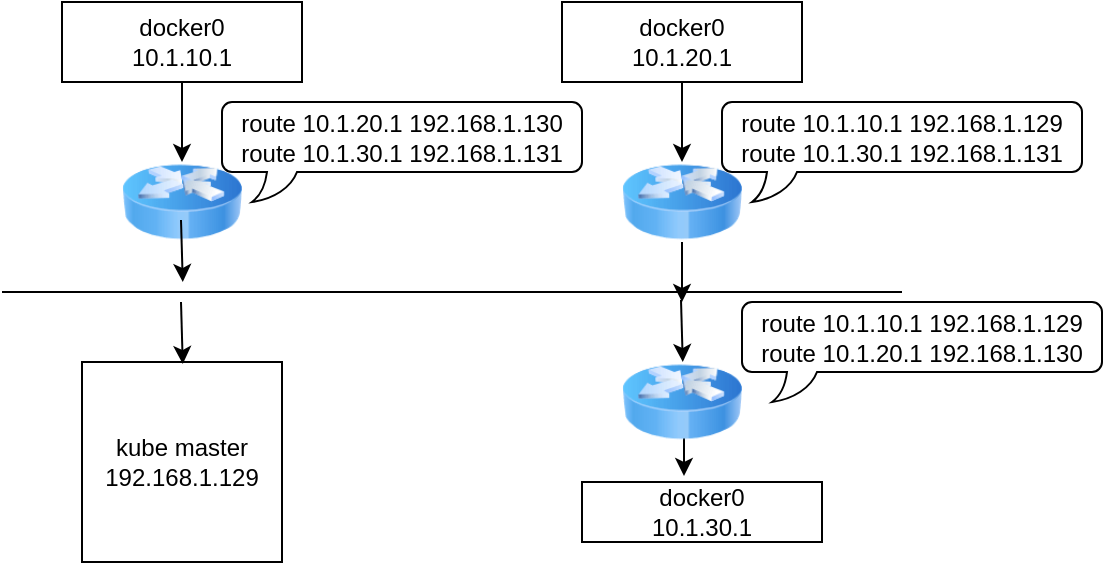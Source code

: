 <mxfile version="20.2.0" type="github">
  <diagram id="mLFEBqNeGUAd6XuBL_M2" name="Page-1">
    <mxGraphModel dx="1422" dy="762" grid="1" gridSize="10" guides="1" tooltips="1" connect="1" arrows="1" fold="1" page="1" pageScale="1" pageWidth="827" pageHeight="1169" math="0" shadow="0">
      <root>
        <mxCell id="0" />
        <mxCell id="1" parent="0" />
        <mxCell id="-SALmHF40oOUEVN--sRl-14" style="edgeStyle=orthogonalEdgeStyle;rounded=0;orthogonalLoop=1;jettySize=auto;html=1;exitX=0.5;exitY=1;exitDx=0;exitDy=0;entryX=0.5;entryY=0;entryDx=0;entryDy=0;" edge="1" parent="1" source="-zqlxDxZ_m39ix5nPBGp-1" target="-SALmHF40oOUEVN--sRl-5">
          <mxGeometry relative="1" as="geometry" />
        </mxCell>
        <mxCell id="-zqlxDxZ_m39ix5nPBGp-1" value="docker0&lt;br&gt;10.1.10.1" style="rounded=0;whiteSpace=wrap;html=1;" parent="1" vertex="1">
          <mxGeometry x="240" y="230" width="120" height="40" as="geometry" />
        </mxCell>
        <mxCell id="-zqlxDxZ_m39ix5nPBGp-23" style="edgeStyle=orthogonalEdgeStyle;rounded=0;orthogonalLoop=1;jettySize=auto;html=1;exitX=0.5;exitY=1;exitDx=0;exitDy=0;entryX=0.5;entryY=0;entryDx=0;entryDy=0;" parent="1" source="-zqlxDxZ_m39ix5nPBGp-2" edge="1">
          <mxGeometry relative="1" as="geometry">
            <mxPoint x="550" y="310" as="targetPoint" />
          </mxGeometry>
        </mxCell>
        <mxCell id="-zqlxDxZ_m39ix5nPBGp-2" value="docker0&lt;br&gt;10.1.20.1" style="rounded=0;whiteSpace=wrap;html=1;" parent="1" vertex="1">
          <mxGeometry x="490" y="230" width="120" height="40" as="geometry" />
        </mxCell>
        <mxCell id="-zqlxDxZ_m39ix5nPBGp-8" value="kube master&lt;br&gt;192.168.1.129" style="whiteSpace=wrap;html=1;aspect=fixed;" parent="1" vertex="1">
          <mxGeometry x="250" y="410" width="100" height="100" as="geometry" />
        </mxCell>
        <mxCell id="-zqlxDxZ_m39ix5nPBGp-26" style="edgeStyle=orthogonalEdgeStyle;rounded=0;orthogonalLoop=1;jettySize=auto;html=1;exitX=0.5;exitY=1;exitDx=0;exitDy=0;entryX=0.425;entryY=-0.1;entryDx=0;entryDy=0;entryPerimeter=0;" parent="1" target="-zqlxDxZ_m39ix5nPBGp-10" edge="1">
          <mxGeometry relative="1" as="geometry">
            <mxPoint x="550" y="440" as="sourcePoint" />
          </mxGeometry>
        </mxCell>
        <mxCell id="-zqlxDxZ_m39ix5nPBGp-10" value="docker0&lt;br&gt;10.1.30.1" style="rounded=0;whiteSpace=wrap;html=1;" parent="1" vertex="1">
          <mxGeometry x="500" y="470" width="120" height="30" as="geometry" />
        </mxCell>
        <mxCell id="-zqlxDxZ_m39ix5nPBGp-17" value="" style="line;strokeWidth=1;rotatable=0;dashed=0;labelPosition=right;align=left;verticalAlign=middle;spacingTop=0;spacingLeft=6;points=[];portConstraint=eastwest;" parent="1" vertex="1">
          <mxGeometry x="210" y="370" width="450" height="10" as="geometry" />
        </mxCell>
        <mxCell id="-zqlxDxZ_m39ix5nPBGp-27" value="" style="endArrow=classic;html=1;rounded=0;entryX=0.5;entryY=0;entryDx=0;entryDy=0;exitX=0.187;exitY=0.9;exitDx=0;exitDy=0;exitPerimeter=0;" parent="1" edge="1">
          <mxGeometry width="50" height="50" relative="1" as="geometry">
            <mxPoint x="549.5" y="379" as="sourcePoint" />
            <mxPoint x="550.39" y="410" as="targetPoint" />
          </mxGeometry>
        </mxCell>
        <mxCell id="-SALmHF40oOUEVN--sRl-5" value="" style="image;html=1;image=img/lib/clip_art/networking/Router_Icon_128x128.png" vertex="1" parent="1">
          <mxGeometry x="270" y="310" width="60" height="40" as="geometry" />
        </mxCell>
        <mxCell id="-SALmHF40oOUEVN--sRl-18" style="edgeStyle=orthogonalEdgeStyle;rounded=0;orthogonalLoop=1;jettySize=auto;html=1;exitX=0.5;exitY=1;exitDx=0;exitDy=0;" edge="1" parent="1" source="-SALmHF40oOUEVN--sRl-6">
          <mxGeometry relative="1" as="geometry">
            <mxPoint x="550" y="380" as="targetPoint" />
          </mxGeometry>
        </mxCell>
        <mxCell id="-SALmHF40oOUEVN--sRl-6" value="" style="image;html=1;image=img/lib/clip_art/networking/Router_Icon_128x128.png" vertex="1" parent="1">
          <mxGeometry x="520" y="310" width="60" height="40" as="geometry" />
        </mxCell>
        <mxCell id="-SALmHF40oOUEVN--sRl-7" value="" style="image;html=1;image=img/lib/clip_art/networking/Router_Icon_128x128.png" vertex="1" parent="1">
          <mxGeometry x="520" y="410" width="60" height="40" as="geometry" />
        </mxCell>
        <mxCell id="-SALmHF40oOUEVN--sRl-11" value="route 10.1.10.1 192.168.1.129&lt;br&gt;route 10.1.20.1 192.168.1.130" style="whiteSpace=wrap;html=1;shape=mxgraph.basic.roundRectCallout;dx=30;dy=15;size=5;boundedLbl=1;" vertex="1" parent="1">
          <mxGeometry x="580" y="380" width="180" height="50" as="geometry" />
        </mxCell>
        <mxCell id="-SALmHF40oOUEVN--sRl-12" value="route 10.1.10.1 192.168.1.129&lt;br&gt;route 10.1.30.1 192.168.1.131" style="whiteSpace=wrap;html=1;shape=mxgraph.basic.roundRectCallout;dx=30;dy=15;size=5;boundedLbl=1;" vertex="1" parent="1">
          <mxGeometry x="570" y="280" width="180" height="50" as="geometry" />
        </mxCell>
        <mxCell id="-SALmHF40oOUEVN--sRl-13" value="route 10.1.20.1 192.168.1.130&lt;br&gt;route 10.1.30.1 192.168.1.131" style="whiteSpace=wrap;html=1;shape=mxgraph.basic.roundRectCallout;dx=30;dy=15;size=5;boundedLbl=1;" vertex="1" parent="1">
          <mxGeometry x="320" y="280" width="180" height="50" as="geometry" />
        </mxCell>
        <mxCell id="-SALmHF40oOUEVN--sRl-15" value="" style="endArrow=classic;html=1;rounded=0;entryX=0.5;entryY=0;entryDx=0;entryDy=0;exitX=0.187;exitY=0.9;exitDx=0;exitDy=0;exitPerimeter=0;" edge="1" parent="1">
          <mxGeometry width="50" height="50" relative="1" as="geometry">
            <mxPoint x="299.5" y="380" as="sourcePoint" />
            <mxPoint x="300.39" y="411" as="targetPoint" />
          </mxGeometry>
        </mxCell>
        <mxCell id="-SALmHF40oOUEVN--sRl-16" value="" style="endArrow=classic;html=1;rounded=0;entryX=0.5;entryY=0;entryDx=0;entryDy=0;exitX=0.187;exitY=0.9;exitDx=0;exitDy=0;exitPerimeter=0;" edge="1" parent="1">
          <mxGeometry width="50" height="50" relative="1" as="geometry">
            <mxPoint x="299.5" y="339" as="sourcePoint" />
            <mxPoint x="300.39" y="370" as="targetPoint" />
          </mxGeometry>
        </mxCell>
      </root>
    </mxGraphModel>
  </diagram>
</mxfile>
